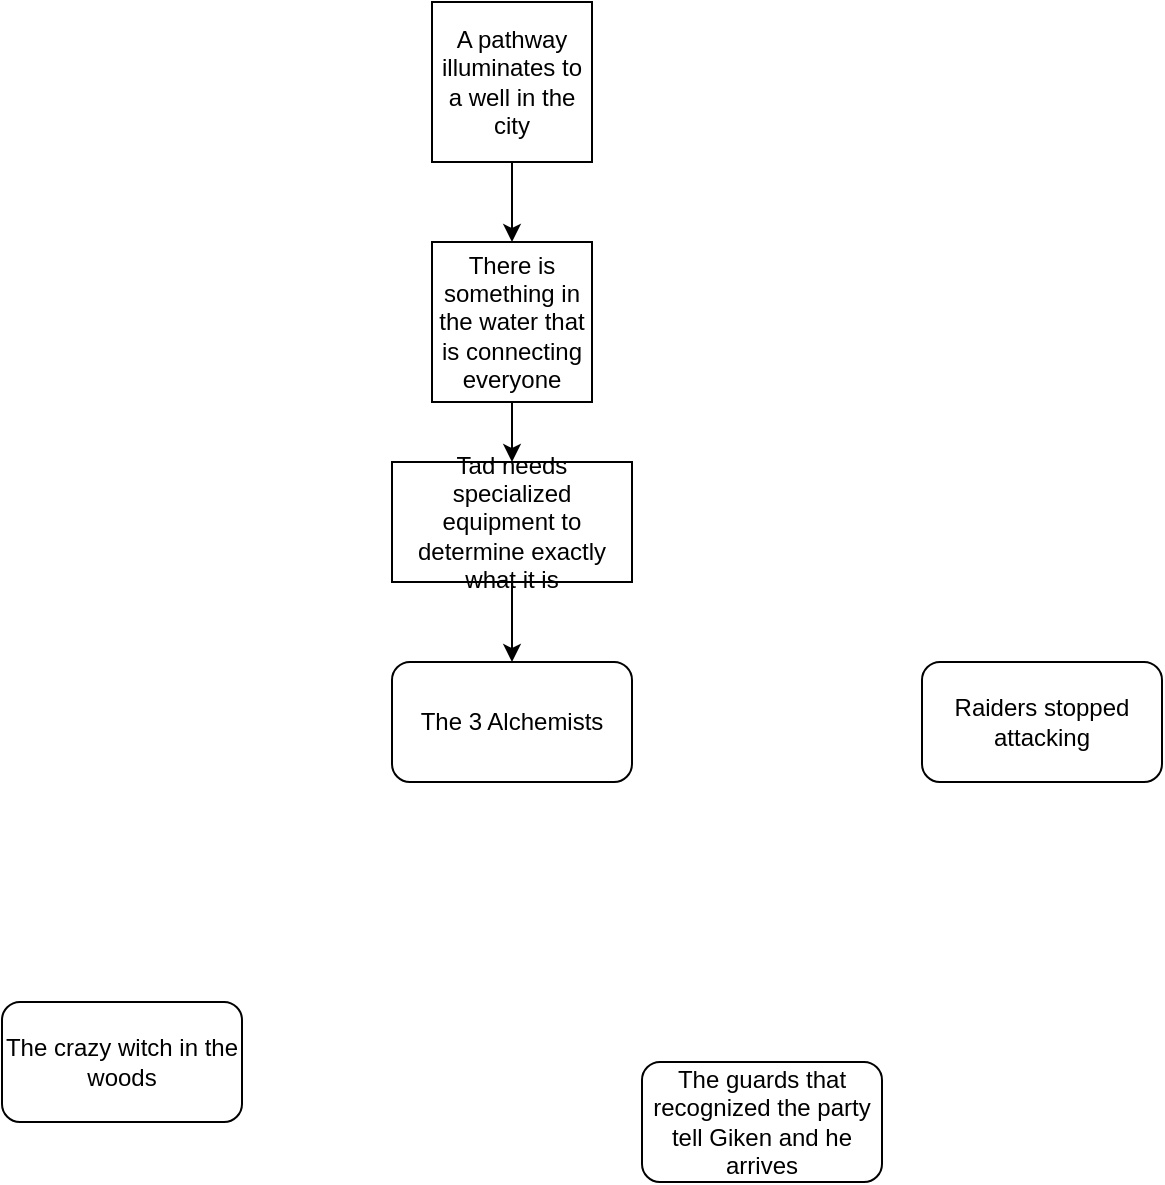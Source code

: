 <mxfile version="28.1.2">
  <diagram name="Page-1" id="TiYxunoltYz1eJ-f9bSA">
    <mxGraphModel dx="2066" dy="1111" grid="1" gridSize="10" guides="1" tooltips="1" connect="1" arrows="1" fold="1" page="1" pageScale="1" pageWidth="850" pageHeight="1100" math="0" shadow="0">
      <root>
        <mxCell id="0" />
        <mxCell id="1" parent="0" />
        <mxCell id="RjJuVABV243Jv9v1LTHk-8" style="edgeStyle=orthogonalEdgeStyle;rounded=0;orthogonalLoop=1;jettySize=auto;html=1;exitX=0.5;exitY=1;exitDx=0;exitDy=0;entryX=0.5;entryY=0;entryDx=0;entryDy=0;" parent="1" source="RjJuVABV243Jv9v1LTHk-1" target="RjJuVABV243Jv9v1LTHk-2" edge="1">
          <mxGeometry relative="1" as="geometry" />
        </mxCell>
        <mxCell id="RjJuVABV243Jv9v1LTHk-1" value="A pathway illuminates to a well in the city" style="whiteSpace=wrap;html=1;aspect=fixed;" parent="1" vertex="1">
          <mxGeometry x="385" y="60" width="80" height="80" as="geometry" />
        </mxCell>
        <mxCell id="MpEvuP4VgYi1m7KaWZpf-3" style="edgeStyle=orthogonalEdgeStyle;rounded=0;orthogonalLoop=1;jettySize=auto;html=1;exitX=0.5;exitY=1;exitDx=0;exitDy=0;entryX=0.5;entryY=0;entryDx=0;entryDy=0;" edge="1" parent="1" source="RjJuVABV243Jv9v1LTHk-2" target="MpEvuP4VgYi1m7KaWZpf-2">
          <mxGeometry relative="1" as="geometry" />
        </mxCell>
        <mxCell id="RjJuVABV243Jv9v1LTHk-2" value="There is something in the water that is connecting everyone" style="whiteSpace=wrap;html=1;aspect=fixed;" parent="1" vertex="1">
          <mxGeometry x="385" y="180" width="80" height="80" as="geometry" />
        </mxCell>
        <mxCell id="RjJuVABV243Jv9v1LTHk-3" value="Raiders stopped attacking" style="rounded=1;whiteSpace=wrap;html=1;" parent="1" vertex="1">
          <mxGeometry x="630" y="390" width="120" height="60" as="geometry" />
        </mxCell>
        <mxCell id="RjJuVABV243Jv9v1LTHk-4" value="The 3 Alchemists" style="rounded=1;whiteSpace=wrap;html=1;" parent="1" vertex="1">
          <mxGeometry x="365" y="390" width="120" height="60" as="geometry" />
        </mxCell>
        <mxCell id="RjJuVABV243Jv9v1LTHk-5" value="The crazy witch in the woods" style="rounded=1;whiteSpace=wrap;html=1;" parent="1" vertex="1">
          <mxGeometry x="170" y="560" width="120" height="60" as="geometry" />
        </mxCell>
        <mxCell id="RjJuVABV243Jv9v1LTHk-6" value="The guards that recognized the party tell Giken and he arrives" style="rounded=1;whiteSpace=wrap;html=1;" parent="1" vertex="1">
          <mxGeometry x="490" y="590" width="120" height="60" as="geometry" />
        </mxCell>
        <mxCell id="MpEvuP4VgYi1m7KaWZpf-4" style="edgeStyle=orthogonalEdgeStyle;rounded=0;orthogonalLoop=1;jettySize=auto;html=1;exitX=0.5;exitY=1;exitDx=0;exitDy=0;entryX=0.5;entryY=0;entryDx=0;entryDy=0;" edge="1" parent="1" source="MpEvuP4VgYi1m7KaWZpf-2" target="RjJuVABV243Jv9v1LTHk-4">
          <mxGeometry relative="1" as="geometry" />
        </mxCell>
        <mxCell id="MpEvuP4VgYi1m7KaWZpf-2" value="Tad needs specialized equipment to determine exactly what it is" style="whiteSpace=wrap;html=1;" vertex="1" parent="1">
          <mxGeometry x="365" y="290" width="120" height="60" as="geometry" />
        </mxCell>
      </root>
    </mxGraphModel>
  </diagram>
</mxfile>
